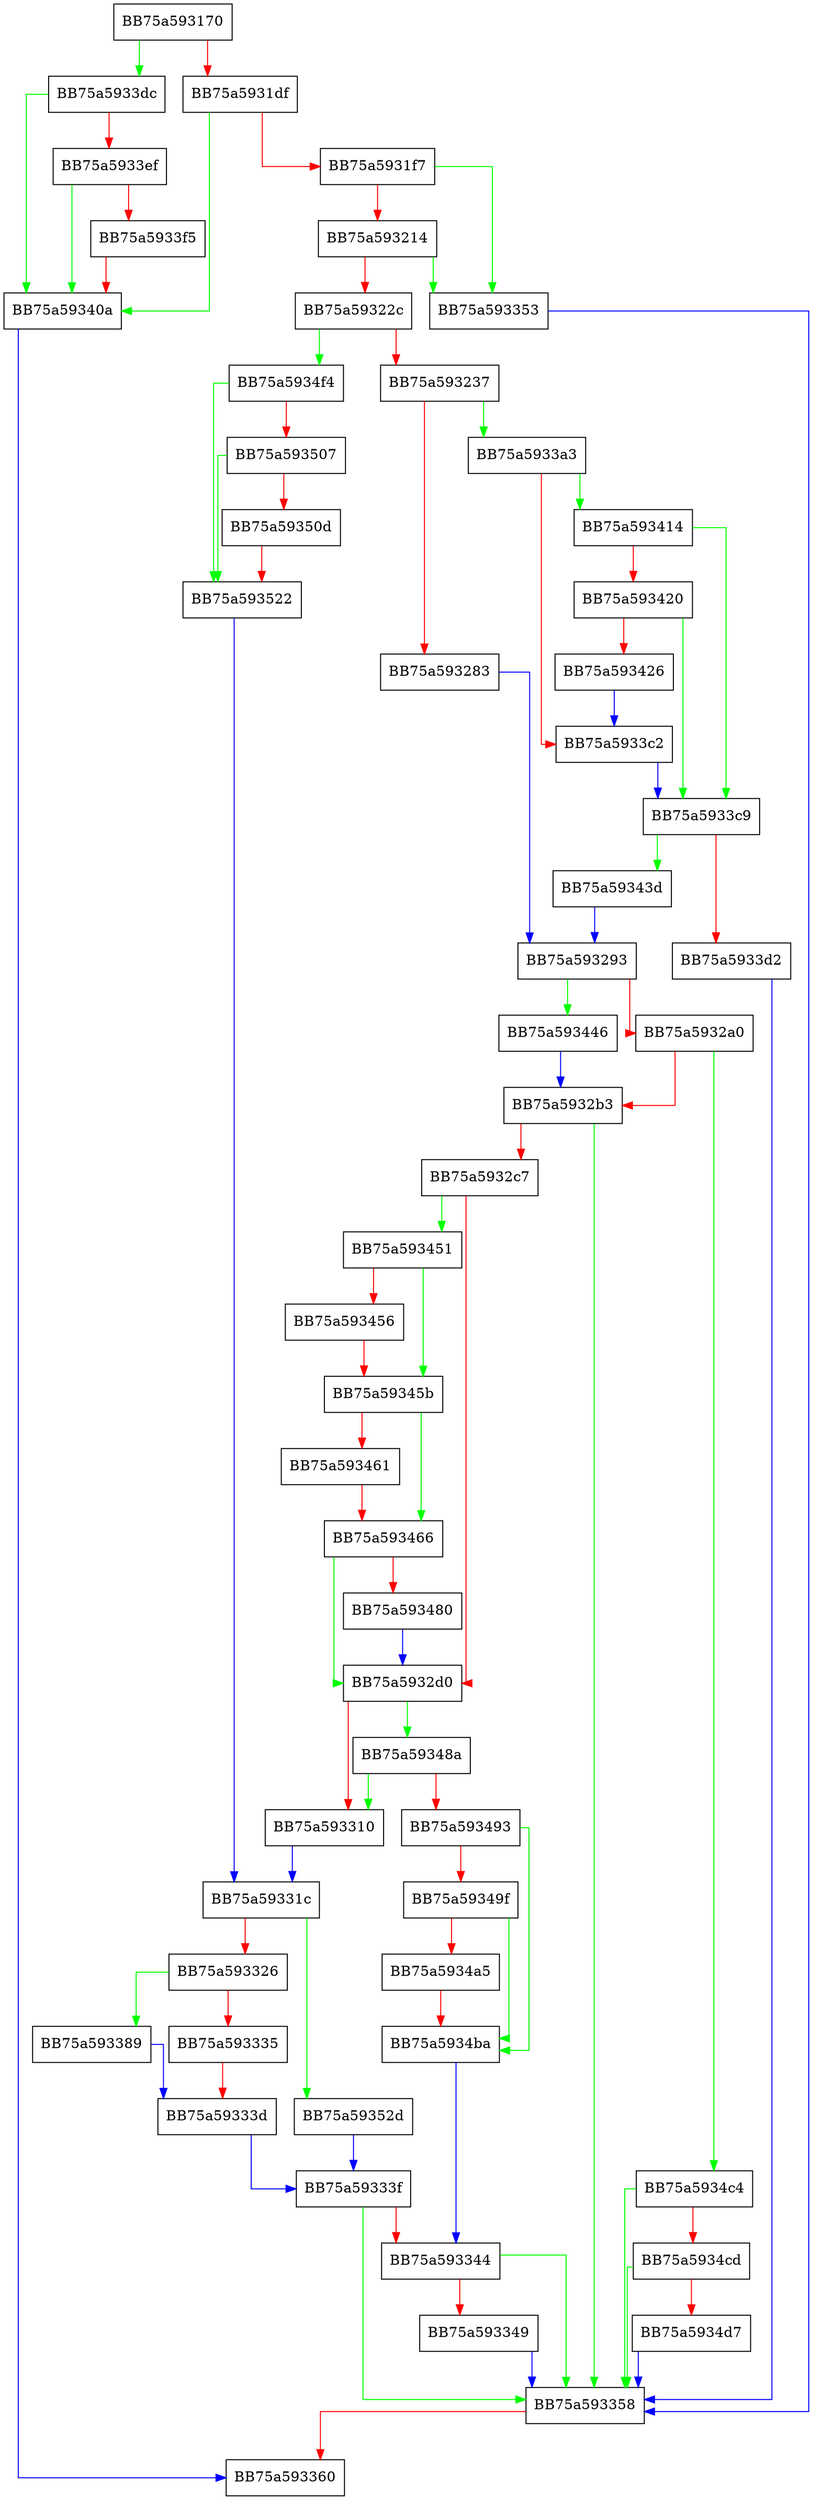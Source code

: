 digraph ProcVisioRecord {
  node [shape="box"];
  graph [splines=ortho];
  BB75a593170 -> BB75a5933dc [color="green"];
  BB75a593170 -> BB75a5931df [color="red"];
  BB75a5931df -> BB75a59340a [color="green"];
  BB75a5931df -> BB75a5931f7 [color="red"];
  BB75a5931f7 -> BB75a593353 [color="green"];
  BB75a5931f7 -> BB75a593214 [color="red"];
  BB75a593214 -> BB75a593353 [color="green"];
  BB75a593214 -> BB75a59322c [color="red"];
  BB75a59322c -> BB75a5934f4 [color="green"];
  BB75a59322c -> BB75a593237 [color="red"];
  BB75a593237 -> BB75a5933a3 [color="green"];
  BB75a593237 -> BB75a593283 [color="red"];
  BB75a593283 -> BB75a593293 [color="blue"];
  BB75a593293 -> BB75a593446 [color="green"];
  BB75a593293 -> BB75a5932a0 [color="red"];
  BB75a5932a0 -> BB75a5934c4 [color="green"];
  BB75a5932a0 -> BB75a5932b3 [color="red"];
  BB75a5932b3 -> BB75a593358 [color="green"];
  BB75a5932b3 -> BB75a5932c7 [color="red"];
  BB75a5932c7 -> BB75a593451 [color="green"];
  BB75a5932c7 -> BB75a5932d0 [color="red"];
  BB75a5932d0 -> BB75a59348a [color="green"];
  BB75a5932d0 -> BB75a593310 [color="red"];
  BB75a593310 -> BB75a59331c [color="blue"];
  BB75a59331c -> BB75a59352d [color="green"];
  BB75a59331c -> BB75a593326 [color="red"];
  BB75a593326 -> BB75a593389 [color="green"];
  BB75a593326 -> BB75a593335 [color="red"];
  BB75a593335 -> BB75a59333d [color="red"];
  BB75a59333d -> BB75a59333f [color="blue"];
  BB75a59333f -> BB75a593358 [color="green"];
  BB75a59333f -> BB75a593344 [color="red"];
  BB75a593344 -> BB75a593358 [color="green"];
  BB75a593344 -> BB75a593349 [color="red"];
  BB75a593349 -> BB75a593358 [color="blue"];
  BB75a593353 -> BB75a593358 [color="blue"];
  BB75a593358 -> BB75a593360 [color="red"];
  BB75a593389 -> BB75a59333d [color="blue"];
  BB75a5933a3 -> BB75a593414 [color="green"];
  BB75a5933a3 -> BB75a5933c2 [color="red"];
  BB75a5933c2 -> BB75a5933c9 [color="blue"];
  BB75a5933c9 -> BB75a59343d [color="green"];
  BB75a5933c9 -> BB75a5933d2 [color="red"];
  BB75a5933d2 -> BB75a593358 [color="blue"];
  BB75a5933dc -> BB75a59340a [color="green"];
  BB75a5933dc -> BB75a5933ef [color="red"];
  BB75a5933ef -> BB75a59340a [color="green"];
  BB75a5933ef -> BB75a5933f5 [color="red"];
  BB75a5933f5 -> BB75a59340a [color="red"];
  BB75a59340a -> BB75a593360 [color="blue"];
  BB75a593414 -> BB75a5933c9 [color="green"];
  BB75a593414 -> BB75a593420 [color="red"];
  BB75a593420 -> BB75a5933c9 [color="green"];
  BB75a593420 -> BB75a593426 [color="red"];
  BB75a593426 -> BB75a5933c2 [color="blue"];
  BB75a59343d -> BB75a593293 [color="blue"];
  BB75a593446 -> BB75a5932b3 [color="blue"];
  BB75a593451 -> BB75a59345b [color="green"];
  BB75a593451 -> BB75a593456 [color="red"];
  BB75a593456 -> BB75a59345b [color="red"];
  BB75a59345b -> BB75a593466 [color="green"];
  BB75a59345b -> BB75a593461 [color="red"];
  BB75a593461 -> BB75a593466 [color="red"];
  BB75a593466 -> BB75a5932d0 [color="green"];
  BB75a593466 -> BB75a593480 [color="red"];
  BB75a593480 -> BB75a5932d0 [color="blue"];
  BB75a59348a -> BB75a593310 [color="green"];
  BB75a59348a -> BB75a593493 [color="red"];
  BB75a593493 -> BB75a5934ba [color="green"];
  BB75a593493 -> BB75a59349f [color="red"];
  BB75a59349f -> BB75a5934ba [color="green"];
  BB75a59349f -> BB75a5934a5 [color="red"];
  BB75a5934a5 -> BB75a5934ba [color="red"];
  BB75a5934ba -> BB75a593344 [color="blue"];
  BB75a5934c4 -> BB75a593358 [color="green"];
  BB75a5934c4 -> BB75a5934cd [color="red"];
  BB75a5934cd -> BB75a593358 [color="green"];
  BB75a5934cd -> BB75a5934d7 [color="red"];
  BB75a5934d7 -> BB75a593358 [color="blue"];
  BB75a5934f4 -> BB75a593522 [color="green"];
  BB75a5934f4 -> BB75a593507 [color="red"];
  BB75a593507 -> BB75a593522 [color="green"];
  BB75a593507 -> BB75a59350d [color="red"];
  BB75a59350d -> BB75a593522 [color="red"];
  BB75a593522 -> BB75a59331c [color="blue"];
  BB75a59352d -> BB75a59333f [color="blue"];
}